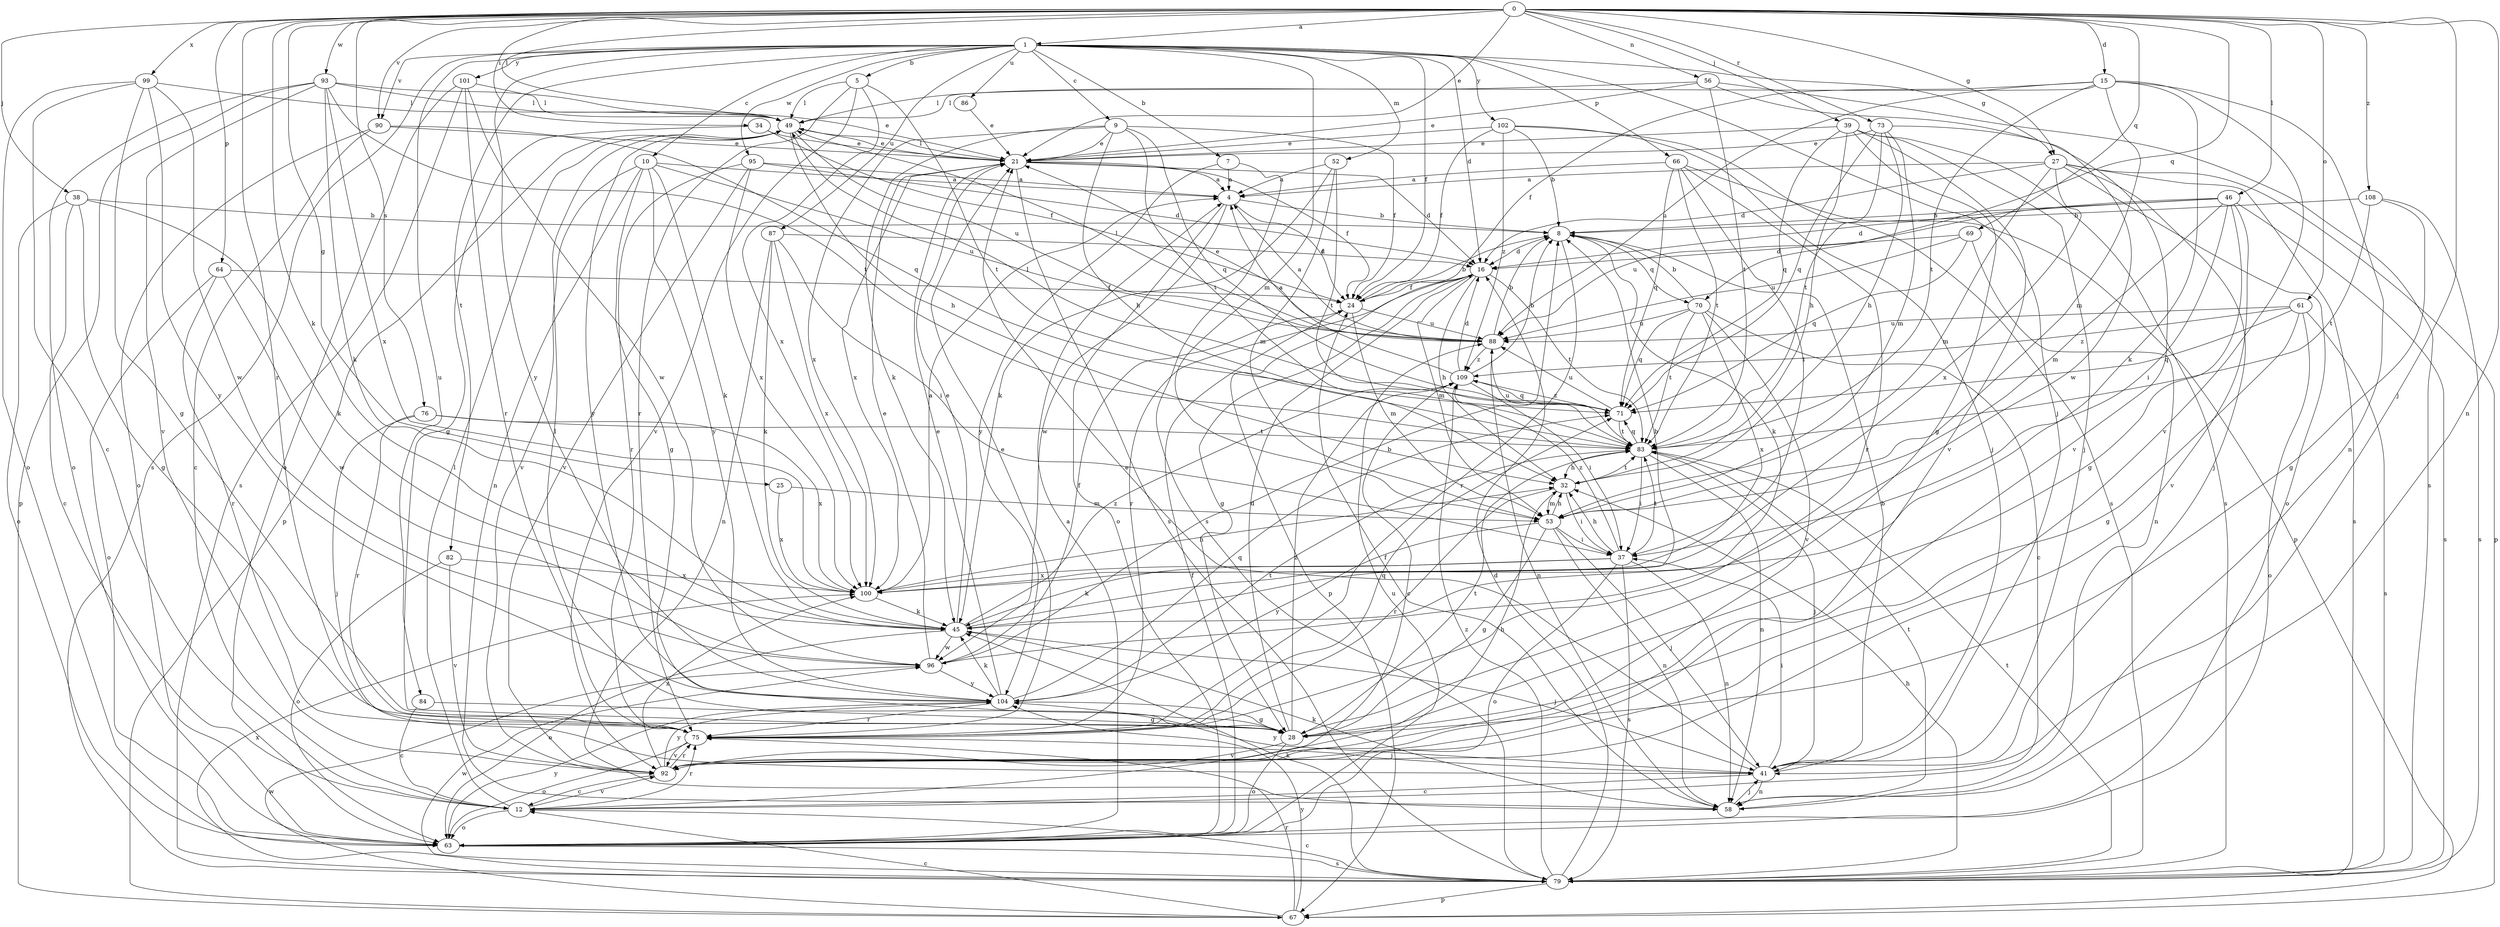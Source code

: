strict digraph  {
0;
1;
4;
5;
7;
8;
9;
10;
12;
15;
16;
21;
24;
25;
27;
28;
32;
34;
37;
38;
39;
41;
45;
46;
49;
52;
53;
56;
58;
61;
63;
64;
66;
67;
69;
70;
71;
73;
75;
76;
79;
82;
83;
84;
86;
87;
88;
90;
92;
93;
95;
96;
99;
100;
101;
102;
104;
108;
109;
0 -> 1  [label=a];
0 -> 15  [label=d];
0 -> 21  [label=e];
0 -> 25  [label=g];
0 -> 27  [label=g];
0 -> 34  [label=i];
0 -> 38  [label=j];
0 -> 39  [label=j];
0 -> 41  [label=j];
0 -> 45  [label=k];
0 -> 46  [label=l];
0 -> 49  [label=l];
0 -> 56  [label=n];
0 -> 58  [label=n];
0 -> 61  [label=o];
0 -> 64  [label=p];
0 -> 69  [label=q];
0 -> 70  [label=q];
0 -> 73  [label=r];
0 -> 75  [label=r];
0 -> 76  [label=s];
0 -> 90  [label=v];
0 -> 93  [label=w];
0 -> 99  [label=x];
0 -> 108  [label=z];
1 -> 5  [label=b];
1 -> 7  [label=b];
1 -> 9  [label=c];
1 -> 10  [label=c];
1 -> 16  [label=d];
1 -> 24  [label=f];
1 -> 27  [label=g];
1 -> 41  [label=j];
1 -> 52  [label=m];
1 -> 53  [label=m];
1 -> 66  [label=p];
1 -> 79  [label=s];
1 -> 82  [label=t];
1 -> 84  [label=u];
1 -> 86  [label=u];
1 -> 87  [label=u];
1 -> 90  [label=v];
1 -> 95  [label=w];
1 -> 101  [label=y];
1 -> 102  [label=y];
1 -> 104  [label=y];
4 -> 8  [label=b];
4 -> 24  [label=f];
4 -> 63  [label=o];
4 -> 96  [label=w];
5 -> 49  [label=l];
5 -> 75  [label=r];
5 -> 83  [label=t];
5 -> 92  [label=v];
5 -> 100  [label=x];
7 -> 4  [label=a];
7 -> 79  [label=s];
7 -> 104  [label=y];
8 -> 16  [label=d];
8 -> 45  [label=k];
8 -> 70  [label=q];
8 -> 75  [label=r];
9 -> 21  [label=e];
9 -> 24  [label=f];
9 -> 32  [label=h];
9 -> 45  [label=k];
9 -> 71  [label=q];
9 -> 83  [label=t];
9 -> 100  [label=x];
10 -> 4  [label=a];
10 -> 28  [label=g];
10 -> 45  [label=k];
10 -> 58  [label=n];
10 -> 88  [label=u];
10 -> 92  [label=v];
10 -> 104  [label=y];
12 -> 49  [label=l];
12 -> 63  [label=o];
12 -> 75  [label=r];
12 -> 92  [label=v];
15 -> 24  [label=f];
15 -> 45  [label=k];
15 -> 49  [label=l];
15 -> 53  [label=m];
15 -> 58  [label=n];
15 -> 83  [label=t];
15 -> 88  [label=u];
15 -> 92  [label=v];
16 -> 24  [label=f];
16 -> 28  [label=g];
16 -> 32  [label=h];
16 -> 53  [label=m];
16 -> 67  [label=p];
16 -> 75  [label=r];
16 -> 83  [label=t];
21 -> 4  [label=a];
21 -> 16  [label=d];
21 -> 24  [label=f];
21 -> 49  [label=l];
21 -> 79  [label=s];
21 -> 100  [label=x];
24 -> 8  [label=b];
24 -> 53  [label=m];
24 -> 88  [label=u];
25 -> 53  [label=m];
25 -> 100  [label=x];
27 -> 4  [label=a];
27 -> 16  [label=d];
27 -> 41  [label=j];
27 -> 53  [label=m];
27 -> 63  [label=o];
27 -> 67  [label=p];
27 -> 79  [label=s];
27 -> 100  [label=x];
28 -> 16  [label=d];
28 -> 49  [label=l];
28 -> 63  [label=o];
28 -> 83  [label=t];
28 -> 92  [label=v];
28 -> 109  [label=z];
32 -> 37  [label=i];
32 -> 53  [label=m];
32 -> 75  [label=r];
32 -> 83  [label=t];
34 -> 21  [label=e];
34 -> 24  [label=f];
34 -> 28  [label=g];
37 -> 32  [label=h];
37 -> 45  [label=k];
37 -> 58  [label=n];
37 -> 63  [label=o];
37 -> 79  [label=s];
37 -> 83  [label=t];
37 -> 100  [label=x];
37 -> 109  [label=z];
38 -> 8  [label=b];
38 -> 12  [label=c];
38 -> 28  [label=g];
38 -> 45  [label=k];
38 -> 63  [label=o];
39 -> 21  [label=e];
39 -> 28  [label=g];
39 -> 32  [label=h];
39 -> 41  [label=j];
39 -> 71  [label=q];
39 -> 79  [label=s];
39 -> 92  [label=v];
41 -> 8  [label=b];
41 -> 12  [label=c];
41 -> 21  [label=e];
41 -> 37  [label=i];
41 -> 58  [label=n];
41 -> 104  [label=y];
45 -> 8  [label=b];
45 -> 21  [label=e];
45 -> 41  [label=j];
45 -> 63  [label=o];
45 -> 96  [label=w];
45 -> 109  [label=z];
46 -> 8  [label=b];
46 -> 16  [label=d];
46 -> 28  [label=g];
46 -> 37  [label=i];
46 -> 53  [label=m];
46 -> 79  [label=s];
46 -> 88  [label=u];
46 -> 92  [label=v];
49 -> 21  [label=e];
49 -> 32  [label=h];
49 -> 67  [label=p];
49 -> 88  [label=u];
49 -> 104  [label=y];
52 -> 4  [label=a];
52 -> 45  [label=k];
52 -> 53  [label=m];
52 -> 83  [label=t];
53 -> 28  [label=g];
53 -> 32  [label=h];
53 -> 37  [label=i];
53 -> 41  [label=j];
53 -> 58  [label=n];
53 -> 104  [label=y];
56 -> 21  [label=e];
56 -> 49  [label=l];
56 -> 79  [label=s];
56 -> 83  [label=t];
56 -> 96  [label=w];
58 -> 24  [label=f];
58 -> 41  [label=j];
58 -> 45  [label=k];
58 -> 83  [label=t];
61 -> 28  [label=g];
61 -> 63  [label=o];
61 -> 71  [label=q];
61 -> 79  [label=s];
61 -> 88  [label=u];
61 -> 109  [label=z];
63 -> 4  [label=a];
63 -> 24  [label=f];
63 -> 79  [label=s];
63 -> 88  [label=u];
63 -> 104  [label=y];
64 -> 24  [label=f];
64 -> 63  [label=o];
64 -> 75  [label=r];
64 -> 96  [label=w];
66 -> 4  [label=a];
66 -> 37  [label=i];
66 -> 67  [label=p];
66 -> 71  [label=q];
66 -> 75  [label=r];
66 -> 83  [label=t];
67 -> 12  [label=c];
67 -> 75  [label=r];
67 -> 96  [label=w];
67 -> 104  [label=y];
69 -> 16  [label=d];
69 -> 58  [label=n];
69 -> 71  [label=q];
69 -> 88  [label=u];
70 -> 8  [label=b];
70 -> 12  [label=c];
70 -> 71  [label=q];
70 -> 83  [label=t];
70 -> 88  [label=u];
70 -> 92  [label=v];
70 -> 100  [label=x];
71 -> 49  [label=l];
71 -> 83  [label=t];
71 -> 88  [label=u];
71 -> 109  [label=z];
73 -> 21  [label=e];
73 -> 32  [label=h];
73 -> 53  [label=m];
73 -> 71  [label=q];
73 -> 83  [label=t];
73 -> 92  [label=v];
75 -> 21  [label=e];
75 -> 41  [label=j];
75 -> 63  [label=o];
75 -> 71  [label=q];
75 -> 92  [label=v];
76 -> 41  [label=j];
76 -> 75  [label=r];
76 -> 83  [label=t];
76 -> 100  [label=x];
79 -> 12  [label=c];
79 -> 16  [label=d];
79 -> 32  [label=h];
79 -> 45  [label=k];
79 -> 67  [label=p];
79 -> 83  [label=t];
79 -> 96  [label=w];
79 -> 100  [label=x];
79 -> 109  [label=z];
82 -> 63  [label=o];
82 -> 92  [label=v];
82 -> 100  [label=x];
83 -> 32  [label=h];
83 -> 37  [label=i];
83 -> 41  [label=j];
83 -> 58  [label=n];
83 -> 71  [label=q];
83 -> 88  [label=u];
84 -> 12  [label=c];
84 -> 28  [label=g];
86 -> 21  [label=e];
87 -> 16  [label=d];
87 -> 37  [label=i];
87 -> 45  [label=k];
87 -> 58  [label=n];
87 -> 100  [label=x];
88 -> 4  [label=a];
88 -> 8  [label=b];
88 -> 21  [label=e];
88 -> 49  [label=l];
88 -> 58  [label=n];
88 -> 109  [label=z];
90 -> 12  [label=c];
90 -> 21  [label=e];
90 -> 63  [label=o];
90 -> 71  [label=q];
92 -> 12  [label=c];
92 -> 32  [label=h];
92 -> 75  [label=r];
92 -> 100  [label=x];
92 -> 104  [label=y];
93 -> 21  [label=e];
93 -> 45  [label=k];
93 -> 49  [label=l];
93 -> 63  [label=o];
93 -> 67  [label=p];
93 -> 83  [label=t];
93 -> 92  [label=v];
93 -> 100  [label=x];
95 -> 4  [label=a];
95 -> 16  [label=d];
95 -> 75  [label=r];
95 -> 92  [label=v];
95 -> 100  [label=x];
96 -> 8  [label=b];
96 -> 21  [label=e];
96 -> 24  [label=f];
96 -> 104  [label=y];
99 -> 12  [label=c];
99 -> 28  [label=g];
99 -> 49  [label=l];
99 -> 63  [label=o];
99 -> 96  [label=w];
99 -> 104  [label=y];
100 -> 4  [label=a];
100 -> 32  [label=h];
100 -> 45  [label=k];
101 -> 49  [label=l];
101 -> 63  [label=o];
101 -> 75  [label=r];
101 -> 79  [label=s];
101 -> 96  [label=w];
102 -> 8  [label=b];
102 -> 21  [label=e];
102 -> 24  [label=f];
102 -> 41  [label=j];
102 -> 79  [label=s];
102 -> 109  [label=z];
104 -> 21  [label=e];
104 -> 28  [label=g];
104 -> 45  [label=k];
104 -> 71  [label=q];
104 -> 75  [label=r];
104 -> 83  [label=t];
108 -> 8  [label=b];
108 -> 28  [label=g];
108 -> 79  [label=s];
108 -> 83  [label=t];
109 -> 4  [label=a];
109 -> 8  [label=b];
109 -> 12  [label=c];
109 -> 16  [label=d];
109 -> 37  [label=i];
109 -> 71  [label=q];
}
